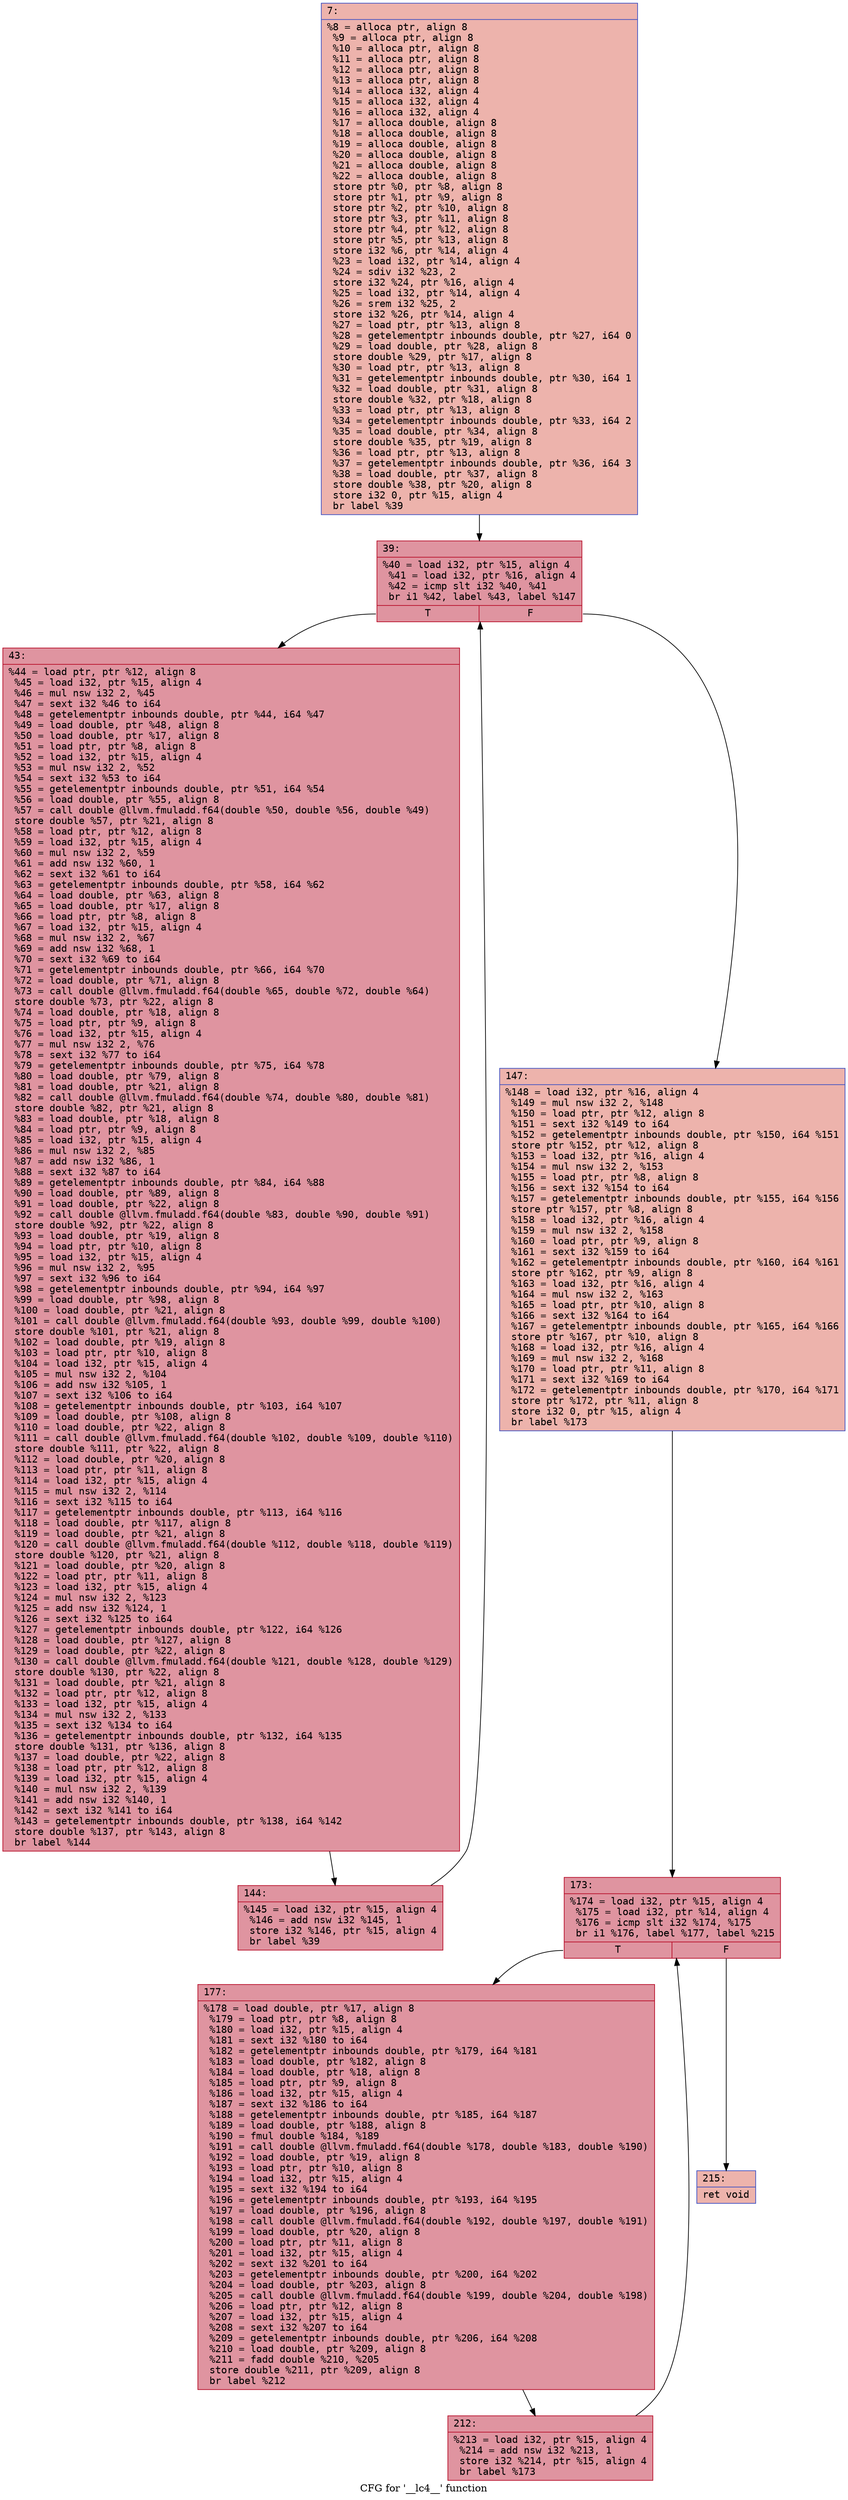 digraph "CFG for '__lc4__' function" {
	label="CFG for '__lc4__' function";

	Node0x60000046ae90 [shape=record,color="#3d50c3ff", style=filled, fillcolor="#d6524470" fontname="Courier",label="{7:\l|  %8 = alloca ptr, align 8\l  %9 = alloca ptr, align 8\l  %10 = alloca ptr, align 8\l  %11 = alloca ptr, align 8\l  %12 = alloca ptr, align 8\l  %13 = alloca ptr, align 8\l  %14 = alloca i32, align 4\l  %15 = alloca i32, align 4\l  %16 = alloca i32, align 4\l  %17 = alloca double, align 8\l  %18 = alloca double, align 8\l  %19 = alloca double, align 8\l  %20 = alloca double, align 8\l  %21 = alloca double, align 8\l  %22 = alloca double, align 8\l  store ptr %0, ptr %8, align 8\l  store ptr %1, ptr %9, align 8\l  store ptr %2, ptr %10, align 8\l  store ptr %3, ptr %11, align 8\l  store ptr %4, ptr %12, align 8\l  store ptr %5, ptr %13, align 8\l  store i32 %6, ptr %14, align 4\l  %23 = load i32, ptr %14, align 4\l  %24 = sdiv i32 %23, 2\l  store i32 %24, ptr %16, align 4\l  %25 = load i32, ptr %14, align 4\l  %26 = srem i32 %25, 2\l  store i32 %26, ptr %14, align 4\l  %27 = load ptr, ptr %13, align 8\l  %28 = getelementptr inbounds double, ptr %27, i64 0\l  %29 = load double, ptr %28, align 8\l  store double %29, ptr %17, align 8\l  %30 = load ptr, ptr %13, align 8\l  %31 = getelementptr inbounds double, ptr %30, i64 1\l  %32 = load double, ptr %31, align 8\l  store double %32, ptr %18, align 8\l  %33 = load ptr, ptr %13, align 8\l  %34 = getelementptr inbounds double, ptr %33, i64 2\l  %35 = load double, ptr %34, align 8\l  store double %35, ptr %19, align 8\l  %36 = load ptr, ptr %13, align 8\l  %37 = getelementptr inbounds double, ptr %36, i64 3\l  %38 = load double, ptr %37, align 8\l  store double %38, ptr %20, align 8\l  store i32 0, ptr %15, align 4\l  br label %39\l}"];
	Node0x60000046ae90 -> Node0x60000046aee0[tooltip="7 -> 39\nProbability 100.00%" ];
	Node0x60000046aee0 [shape=record,color="#b70d28ff", style=filled, fillcolor="#b70d2870" fontname="Courier",label="{39:\l|  %40 = load i32, ptr %15, align 4\l  %41 = load i32, ptr %16, align 4\l  %42 = icmp slt i32 %40, %41\l  br i1 %42, label %43, label %147\l|{<s0>T|<s1>F}}"];
	Node0x60000046aee0:s0 -> Node0x60000046af30[tooltip="39 -> 43\nProbability 96.88%" ];
	Node0x60000046aee0:s1 -> Node0x60000046afd0[tooltip="39 -> 147\nProbability 3.12%" ];
	Node0x60000046af30 [shape=record,color="#b70d28ff", style=filled, fillcolor="#b70d2870" fontname="Courier",label="{43:\l|  %44 = load ptr, ptr %12, align 8\l  %45 = load i32, ptr %15, align 4\l  %46 = mul nsw i32 2, %45\l  %47 = sext i32 %46 to i64\l  %48 = getelementptr inbounds double, ptr %44, i64 %47\l  %49 = load double, ptr %48, align 8\l  %50 = load double, ptr %17, align 8\l  %51 = load ptr, ptr %8, align 8\l  %52 = load i32, ptr %15, align 4\l  %53 = mul nsw i32 2, %52\l  %54 = sext i32 %53 to i64\l  %55 = getelementptr inbounds double, ptr %51, i64 %54\l  %56 = load double, ptr %55, align 8\l  %57 = call double @llvm.fmuladd.f64(double %50, double %56, double %49)\l  store double %57, ptr %21, align 8\l  %58 = load ptr, ptr %12, align 8\l  %59 = load i32, ptr %15, align 4\l  %60 = mul nsw i32 2, %59\l  %61 = add nsw i32 %60, 1\l  %62 = sext i32 %61 to i64\l  %63 = getelementptr inbounds double, ptr %58, i64 %62\l  %64 = load double, ptr %63, align 8\l  %65 = load double, ptr %17, align 8\l  %66 = load ptr, ptr %8, align 8\l  %67 = load i32, ptr %15, align 4\l  %68 = mul nsw i32 2, %67\l  %69 = add nsw i32 %68, 1\l  %70 = sext i32 %69 to i64\l  %71 = getelementptr inbounds double, ptr %66, i64 %70\l  %72 = load double, ptr %71, align 8\l  %73 = call double @llvm.fmuladd.f64(double %65, double %72, double %64)\l  store double %73, ptr %22, align 8\l  %74 = load double, ptr %18, align 8\l  %75 = load ptr, ptr %9, align 8\l  %76 = load i32, ptr %15, align 4\l  %77 = mul nsw i32 2, %76\l  %78 = sext i32 %77 to i64\l  %79 = getelementptr inbounds double, ptr %75, i64 %78\l  %80 = load double, ptr %79, align 8\l  %81 = load double, ptr %21, align 8\l  %82 = call double @llvm.fmuladd.f64(double %74, double %80, double %81)\l  store double %82, ptr %21, align 8\l  %83 = load double, ptr %18, align 8\l  %84 = load ptr, ptr %9, align 8\l  %85 = load i32, ptr %15, align 4\l  %86 = mul nsw i32 2, %85\l  %87 = add nsw i32 %86, 1\l  %88 = sext i32 %87 to i64\l  %89 = getelementptr inbounds double, ptr %84, i64 %88\l  %90 = load double, ptr %89, align 8\l  %91 = load double, ptr %22, align 8\l  %92 = call double @llvm.fmuladd.f64(double %83, double %90, double %91)\l  store double %92, ptr %22, align 8\l  %93 = load double, ptr %19, align 8\l  %94 = load ptr, ptr %10, align 8\l  %95 = load i32, ptr %15, align 4\l  %96 = mul nsw i32 2, %95\l  %97 = sext i32 %96 to i64\l  %98 = getelementptr inbounds double, ptr %94, i64 %97\l  %99 = load double, ptr %98, align 8\l  %100 = load double, ptr %21, align 8\l  %101 = call double @llvm.fmuladd.f64(double %93, double %99, double %100)\l  store double %101, ptr %21, align 8\l  %102 = load double, ptr %19, align 8\l  %103 = load ptr, ptr %10, align 8\l  %104 = load i32, ptr %15, align 4\l  %105 = mul nsw i32 2, %104\l  %106 = add nsw i32 %105, 1\l  %107 = sext i32 %106 to i64\l  %108 = getelementptr inbounds double, ptr %103, i64 %107\l  %109 = load double, ptr %108, align 8\l  %110 = load double, ptr %22, align 8\l  %111 = call double @llvm.fmuladd.f64(double %102, double %109, double %110)\l  store double %111, ptr %22, align 8\l  %112 = load double, ptr %20, align 8\l  %113 = load ptr, ptr %11, align 8\l  %114 = load i32, ptr %15, align 4\l  %115 = mul nsw i32 2, %114\l  %116 = sext i32 %115 to i64\l  %117 = getelementptr inbounds double, ptr %113, i64 %116\l  %118 = load double, ptr %117, align 8\l  %119 = load double, ptr %21, align 8\l  %120 = call double @llvm.fmuladd.f64(double %112, double %118, double %119)\l  store double %120, ptr %21, align 8\l  %121 = load double, ptr %20, align 8\l  %122 = load ptr, ptr %11, align 8\l  %123 = load i32, ptr %15, align 4\l  %124 = mul nsw i32 2, %123\l  %125 = add nsw i32 %124, 1\l  %126 = sext i32 %125 to i64\l  %127 = getelementptr inbounds double, ptr %122, i64 %126\l  %128 = load double, ptr %127, align 8\l  %129 = load double, ptr %22, align 8\l  %130 = call double @llvm.fmuladd.f64(double %121, double %128, double %129)\l  store double %130, ptr %22, align 8\l  %131 = load double, ptr %21, align 8\l  %132 = load ptr, ptr %12, align 8\l  %133 = load i32, ptr %15, align 4\l  %134 = mul nsw i32 2, %133\l  %135 = sext i32 %134 to i64\l  %136 = getelementptr inbounds double, ptr %132, i64 %135\l  store double %131, ptr %136, align 8\l  %137 = load double, ptr %22, align 8\l  %138 = load ptr, ptr %12, align 8\l  %139 = load i32, ptr %15, align 4\l  %140 = mul nsw i32 2, %139\l  %141 = add nsw i32 %140, 1\l  %142 = sext i32 %141 to i64\l  %143 = getelementptr inbounds double, ptr %138, i64 %142\l  store double %137, ptr %143, align 8\l  br label %144\l}"];
	Node0x60000046af30 -> Node0x60000046af80[tooltip="43 -> 144\nProbability 100.00%" ];
	Node0x60000046af80 [shape=record,color="#b70d28ff", style=filled, fillcolor="#b70d2870" fontname="Courier",label="{144:\l|  %145 = load i32, ptr %15, align 4\l  %146 = add nsw i32 %145, 1\l  store i32 %146, ptr %15, align 4\l  br label %39\l}"];
	Node0x60000046af80 -> Node0x60000046aee0[tooltip="144 -> 39\nProbability 100.00%" ];
	Node0x60000046afd0 [shape=record,color="#3d50c3ff", style=filled, fillcolor="#d6524470" fontname="Courier",label="{147:\l|  %148 = load i32, ptr %16, align 4\l  %149 = mul nsw i32 2, %148\l  %150 = load ptr, ptr %12, align 8\l  %151 = sext i32 %149 to i64\l  %152 = getelementptr inbounds double, ptr %150, i64 %151\l  store ptr %152, ptr %12, align 8\l  %153 = load i32, ptr %16, align 4\l  %154 = mul nsw i32 2, %153\l  %155 = load ptr, ptr %8, align 8\l  %156 = sext i32 %154 to i64\l  %157 = getelementptr inbounds double, ptr %155, i64 %156\l  store ptr %157, ptr %8, align 8\l  %158 = load i32, ptr %16, align 4\l  %159 = mul nsw i32 2, %158\l  %160 = load ptr, ptr %9, align 8\l  %161 = sext i32 %159 to i64\l  %162 = getelementptr inbounds double, ptr %160, i64 %161\l  store ptr %162, ptr %9, align 8\l  %163 = load i32, ptr %16, align 4\l  %164 = mul nsw i32 2, %163\l  %165 = load ptr, ptr %10, align 8\l  %166 = sext i32 %164 to i64\l  %167 = getelementptr inbounds double, ptr %165, i64 %166\l  store ptr %167, ptr %10, align 8\l  %168 = load i32, ptr %16, align 4\l  %169 = mul nsw i32 2, %168\l  %170 = load ptr, ptr %11, align 8\l  %171 = sext i32 %169 to i64\l  %172 = getelementptr inbounds double, ptr %170, i64 %171\l  store ptr %172, ptr %11, align 8\l  store i32 0, ptr %15, align 4\l  br label %173\l}"];
	Node0x60000046afd0 -> Node0x60000046b020[tooltip="147 -> 173\nProbability 100.00%" ];
	Node0x60000046b020 [shape=record,color="#b70d28ff", style=filled, fillcolor="#b70d2870" fontname="Courier",label="{173:\l|  %174 = load i32, ptr %15, align 4\l  %175 = load i32, ptr %14, align 4\l  %176 = icmp slt i32 %174, %175\l  br i1 %176, label %177, label %215\l|{<s0>T|<s1>F}}"];
	Node0x60000046b020:s0 -> Node0x60000046b070[tooltip="173 -> 177\nProbability 96.88%" ];
	Node0x60000046b020:s1 -> Node0x60000046b110[tooltip="173 -> 215\nProbability 3.12%" ];
	Node0x60000046b070 [shape=record,color="#b70d28ff", style=filled, fillcolor="#b70d2870" fontname="Courier",label="{177:\l|  %178 = load double, ptr %17, align 8\l  %179 = load ptr, ptr %8, align 8\l  %180 = load i32, ptr %15, align 4\l  %181 = sext i32 %180 to i64\l  %182 = getelementptr inbounds double, ptr %179, i64 %181\l  %183 = load double, ptr %182, align 8\l  %184 = load double, ptr %18, align 8\l  %185 = load ptr, ptr %9, align 8\l  %186 = load i32, ptr %15, align 4\l  %187 = sext i32 %186 to i64\l  %188 = getelementptr inbounds double, ptr %185, i64 %187\l  %189 = load double, ptr %188, align 8\l  %190 = fmul double %184, %189\l  %191 = call double @llvm.fmuladd.f64(double %178, double %183, double %190)\l  %192 = load double, ptr %19, align 8\l  %193 = load ptr, ptr %10, align 8\l  %194 = load i32, ptr %15, align 4\l  %195 = sext i32 %194 to i64\l  %196 = getelementptr inbounds double, ptr %193, i64 %195\l  %197 = load double, ptr %196, align 8\l  %198 = call double @llvm.fmuladd.f64(double %192, double %197, double %191)\l  %199 = load double, ptr %20, align 8\l  %200 = load ptr, ptr %11, align 8\l  %201 = load i32, ptr %15, align 4\l  %202 = sext i32 %201 to i64\l  %203 = getelementptr inbounds double, ptr %200, i64 %202\l  %204 = load double, ptr %203, align 8\l  %205 = call double @llvm.fmuladd.f64(double %199, double %204, double %198)\l  %206 = load ptr, ptr %12, align 8\l  %207 = load i32, ptr %15, align 4\l  %208 = sext i32 %207 to i64\l  %209 = getelementptr inbounds double, ptr %206, i64 %208\l  %210 = load double, ptr %209, align 8\l  %211 = fadd double %210, %205\l  store double %211, ptr %209, align 8\l  br label %212\l}"];
	Node0x60000046b070 -> Node0x60000046b0c0[tooltip="177 -> 212\nProbability 100.00%" ];
	Node0x60000046b0c0 [shape=record,color="#b70d28ff", style=filled, fillcolor="#b70d2870" fontname="Courier",label="{212:\l|  %213 = load i32, ptr %15, align 4\l  %214 = add nsw i32 %213, 1\l  store i32 %214, ptr %15, align 4\l  br label %173\l}"];
	Node0x60000046b0c0 -> Node0x60000046b020[tooltip="212 -> 173\nProbability 100.00%" ];
	Node0x60000046b110 [shape=record,color="#3d50c3ff", style=filled, fillcolor="#d6524470" fontname="Courier",label="{215:\l|  ret void\l}"];
}
